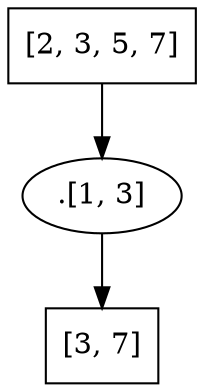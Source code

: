 digraph G {
    v1 [label = "[2, 3, 5, 7]", shape = "rect"];
    v2 [label = "[3, 7]", shape = "rect"];
    filter [label = ".[1, 3]"];

    v1 -> filter -> v2;
}
